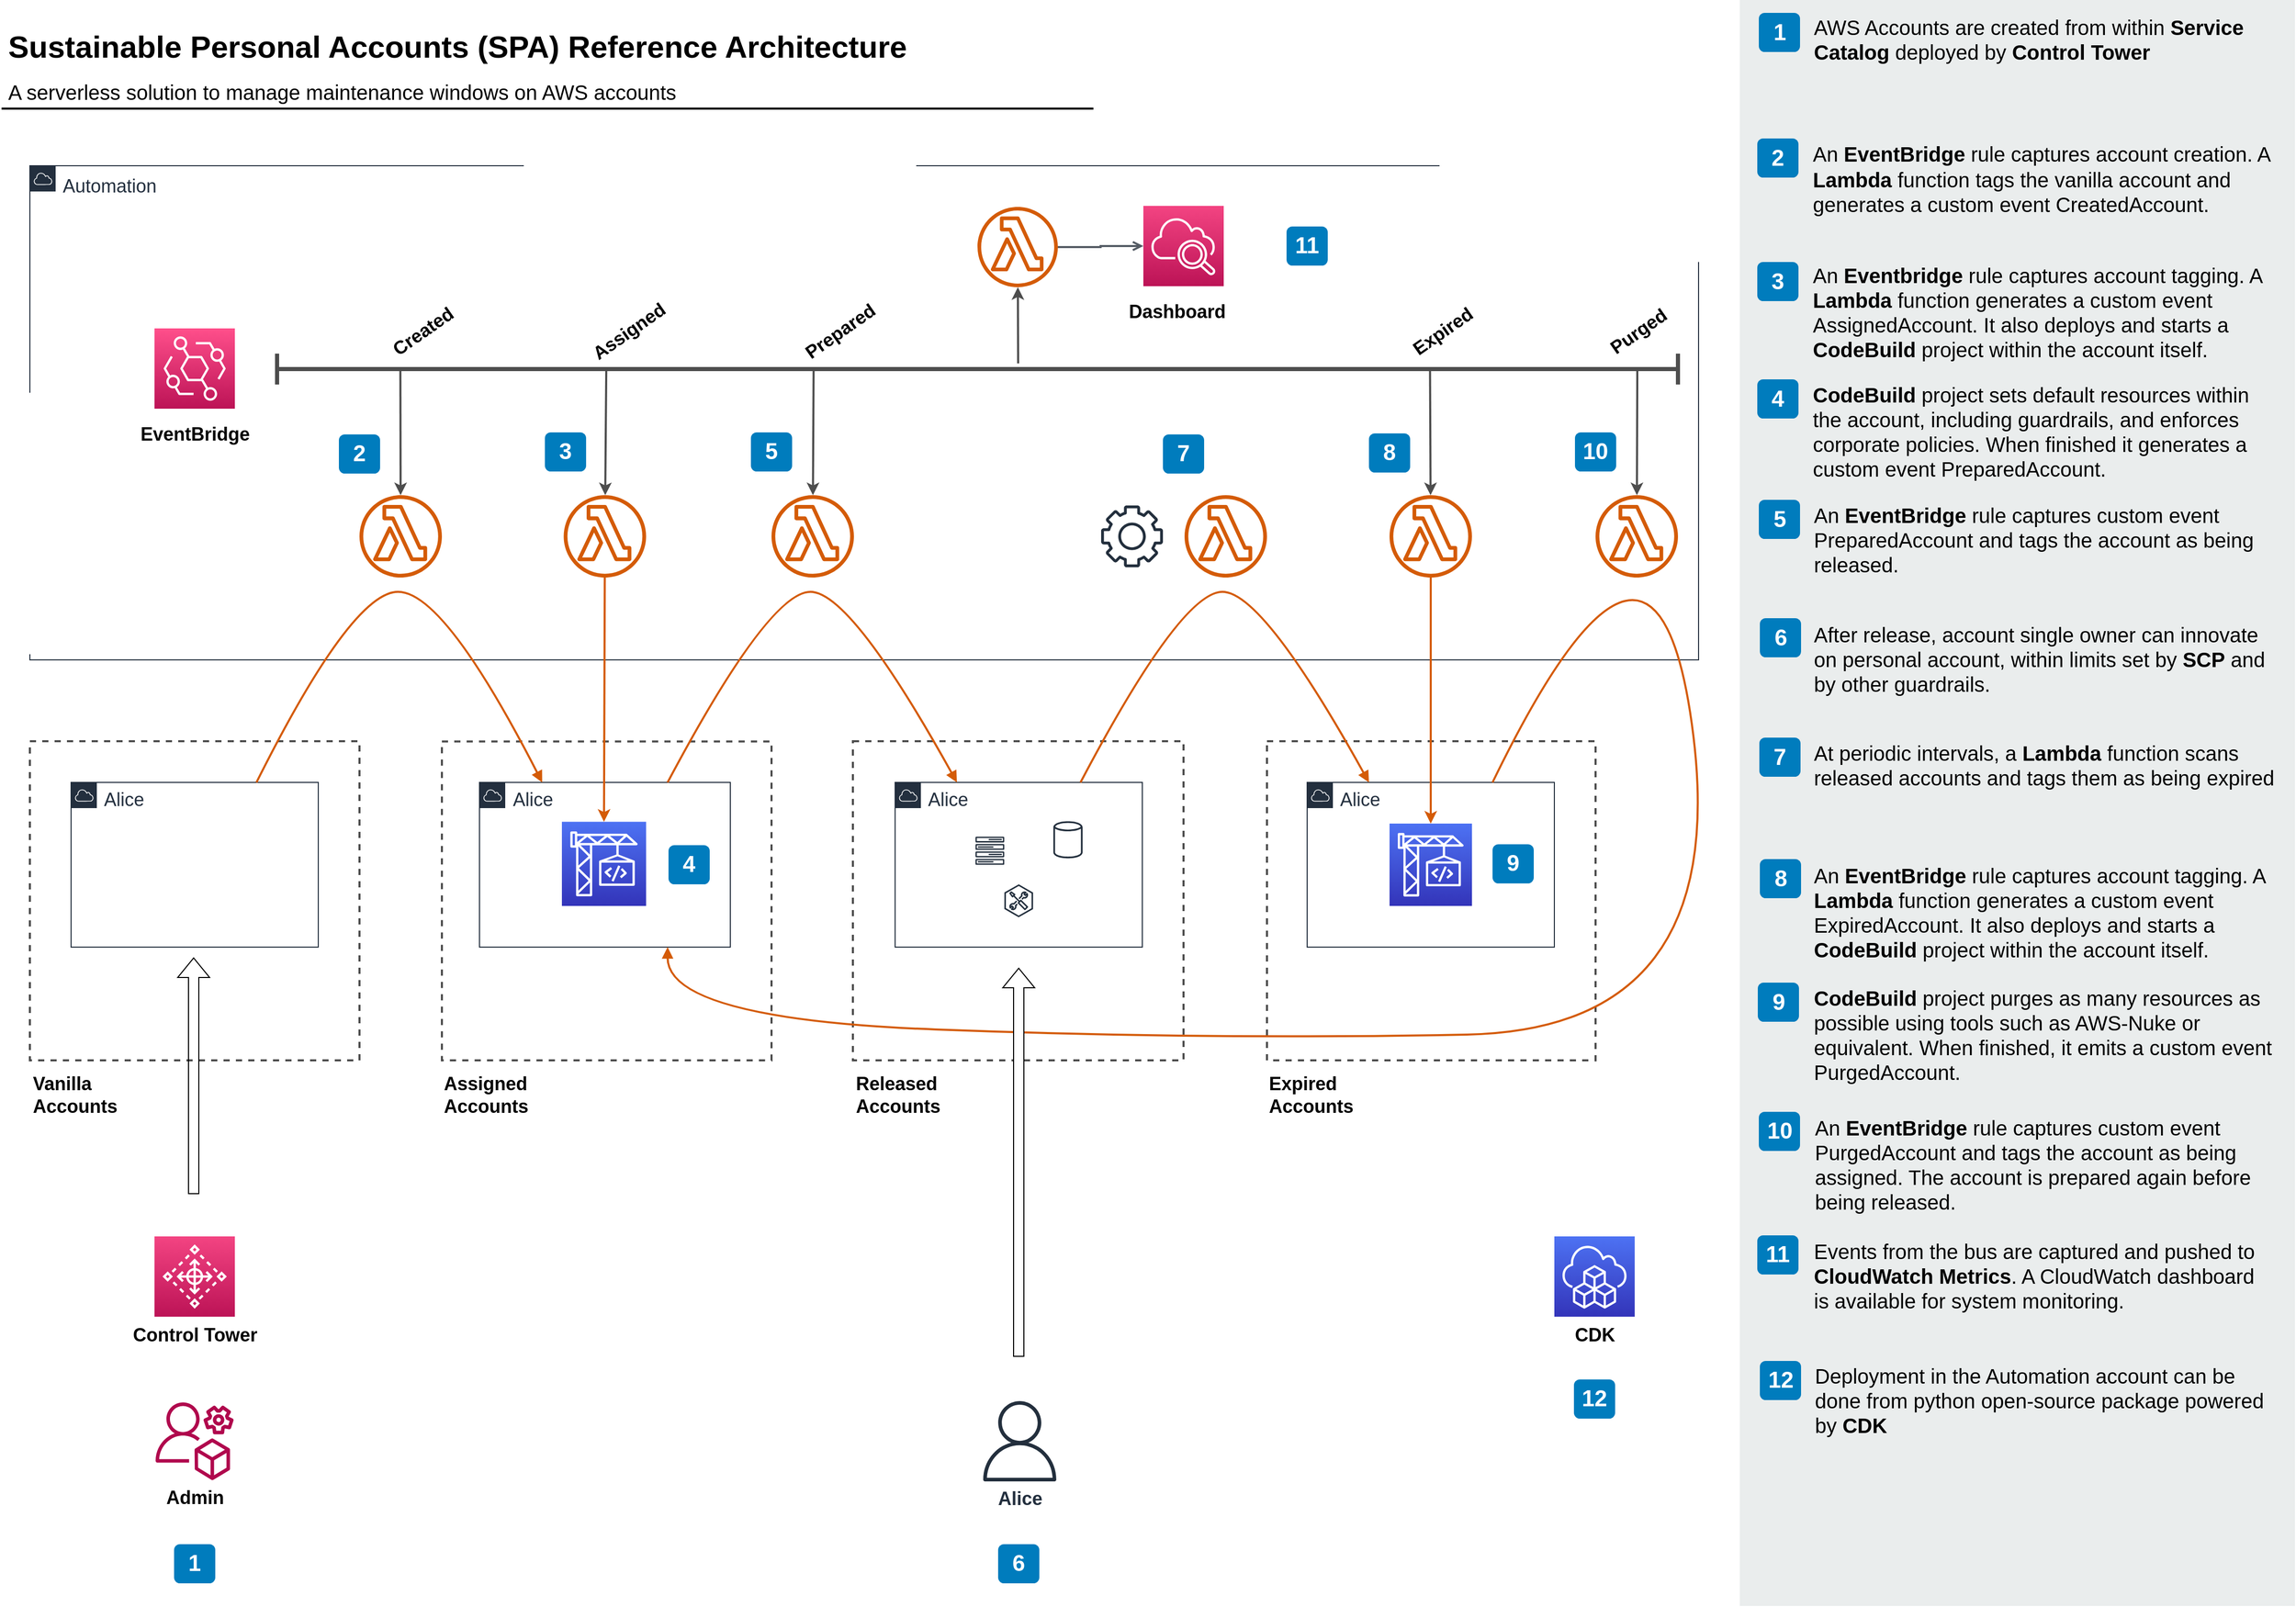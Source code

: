 <mxfile version="16.5.6" type="device"><diagram id="Ht1M8jgEwFfnCIfOTk4-" name="Page-1"><mxGraphModel dx="2310" dy="1150" grid="1" gridSize="10" guides="1" tooltips="1" connect="1" arrows="1" fold="1" page="1" pageScale="1" pageWidth="1169" pageHeight="827" math="0" shadow="0"><root><mxCell id="0"/><mxCell id="1" parent="0"/><mxCell id="lNVfGLFAs1jdNbvyQik3-2" value="&lt;font style=&quot;font-size: 18px&quot;&gt;Automation&lt;/font&gt;" style="points=[[0,0],[0.25,0],[0.5,0],[0.75,0],[1,0],[1,0.25],[1,0.5],[1,0.75],[1,1],[0.75,1],[0.5,1],[0.25,1],[0,1],[0,0.75],[0,0.5],[0,0.25]];outlineConnect=0;gradientColor=none;html=1;whiteSpace=wrap;fontSize=20;fontStyle=0;container=1;pointerEvents=0;collapsible=0;recursiveResize=0;shape=mxgraph.aws4.group;grIcon=mxgraph.aws4.group_aws_cloud;strokeColor=#232F3E;fillColor=none;verticalAlign=top;align=left;spacingLeft=30;fontColor=#232F3E;dashed=0;" vertex="1" parent="1"><mxGeometry x="80" y="201" width="1620" height="480" as="geometry"/></mxCell><mxCell id="lNVfGLFAs1jdNbvyQik3-12" value="" style="shape=crossbar;whiteSpace=wrap;html=1;rounded=1;fontSize=14;shadow=0;strokeWidth=4;strokeColor=#4D4D4D;" vertex="1" parent="lNVfGLFAs1jdNbvyQik3-2"><mxGeometry x="240" y="182.5" width="1360" height="30" as="geometry"/></mxCell><mxCell id="lNVfGLFAs1jdNbvyQik3-29" value="" style="sketch=0;outlineConnect=0;fontColor=#232F3E;gradientColor=none;fillColor=#D45B07;strokeColor=none;dashed=0;verticalLabelPosition=bottom;verticalAlign=top;align=center;html=1;fontSize=12;fontStyle=0;aspect=fixed;pointerEvents=1;shape=mxgraph.aws4.lambda_function;" vertex="1" parent="lNVfGLFAs1jdNbvyQik3-2"><mxGeometry x="320" y="320" width="80" height="80" as="geometry"/></mxCell><mxCell id="lNVfGLFAs1jdNbvyQik3-30" value="" style="sketch=0;outlineConnect=0;fontColor=#232F3E;gradientColor=none;fillColor=#D45B07;strokeColor=none;dashed=0;verticalLabelPosition=bottom;verticalAlign=top;align=center;html=1;fontSize=12;fontStyle=0;aspect=fixed;pointerEvents=1;shape=mxgraph.aws4.lambda_function;" vertex="1" parent="lNVfGLFAs1jdNbvyQik3-2"><mxGeometry x="518.25" y="320" width="80" height="80" as="geometry"/></mxCell><mxCell id="lNVfGLFAs1jdNbvyQik3-31" value="" style="sketch=0;outlineConnect=0;fontColor=#232F3E;gradientColor=none;fillColor=#D45B07;strokeColor=none;dashed=0;verticalLabelPosition=bottom;verticalAlign=top;align=center;html=1;fontSize=12;fontStyle=0;aspect=fixed;pointerEvents=1;shape=mxgraph.aws4.lambda_function;" vertex="1" parent="lNVfGLFAs1jdNbvyQik3-2"><mxGeometry x="1320" y="320" width="80" height="80" as="geometry"/></mxCell><mxCell id="lNVfGLFAs1jdNbvyQik3-32" value="" style="sketch=0;outlineConnect=0;fontColor=#232F3E;gradientColor=none;fillColor=#D45B07;strokeColor=none;dashed=0;verticalLabelPosition=bottom;verticalAlign=top;align=center;html=1;fontSize=12;fontStyle=0;aspect=fixed;pointerEvents=1;shape=mxgraph.aws4.lambda_function;" vertex="1" parent="lNVfGLFAs1jdNbvyQik3-2"><mxGeometry x="1520" y="320" width="80" height="80" as="geometry"/></mxCell><mxCell id="-QjtrjUzRDEMRZ5MF8oH-49" value="Created" style="text;html=1;resizable=0;points=[];autosize=1;align=center;verticalAlign=top;spacingTop=-4;fontSize=18;fontStyle=1;rotation=-35;" parent="lNVfGLFAs1jdNbvyQik3-2" vertex="1"><mxGeometry x="340" y="149" width="80" height="20" as="geometry"/></mxCell><mxCell id="lNVfGLFAs1jdNbvyQik3-47" value="Assigned" style="text;html=1;resizable=0;points=[];autosize=1;align=center;verticalAlign=top;spacingTop=-4;fontSize=18;fontStyle=1;rotation=-35;" vertex="1" parent="lNVfGLFAs1jdNbvyQik3-2"><mxGeometry x="530" y="149" width="100" height="20" as="geometry"/></mxCell><mxCell id="lNVfGLFAs1jdNbvyQik3-48" value="Prepared" style="text;html=1;resizable=0;points=[];autosize=1;align=center;verticalAlign=top;spacingTop=-4;fontSize=18;fontStyle=1;rotation=-35;" vertex="1" parent="lNVfGLFAs1jdNbvyQik3-2"><mxGeometry x="740" y="149" width="90" height="20" as="geometry"/></mxCell><mxCell id="lNVfGLFAs1jdNbvyQik3-49" value="Expired" style="text;html=1;resizable=0;points=[];autosize=1;align=center;verticalAlign=top;spacingTop=-4;fontSize=18;fontStyle=1;rotation=-35;" vertex="1" parent="lNVfGLFAs1jdNbvyQik3-2"><mxGeometry x="1330" y="149" width="80" height="20" as="geometry"/></mxCell><mxCell id="lNVfGLFAs1jdNbvyQik3-50" value="Purged" style="text;html=1;resizable=0;points=[];autosize=1;align=center;verticalAlign=top;spacingTop=-4;fontSize=18;fontStyle=1;rotation=-35;" vertex="1" parent="lNVfGLFAs1jdNbvyQik3-2"><mxGeometry x="1520" y="149" width="80" height="20" as="geometry"/></mxCell><mxCell id="lNVfGLFAs1jdNbvyQik3-14" value="" style="sketch=0;outlineConnect=0;fontColor=#232F3E;gradientColor=none;fillColor=#D45B07;strokeColor=none;dashed=0;verticalLabelPosition=bottom;verticalAlign=top;align=center;html=1;fontSize=12;fontStyle=0;aspect=fixed;pointerEvents=1;shape=mxgraph.aws4.lambda_function;" vertex="1" parent="lNVfGLFAs1jdNbvyQik3-2"><mxGeometry x="720" y="320" width="80" height="80" as="geometry"/></mxCell><mxCell id="lNVfGLFAs1jdNbvyQik3-33" value="" style="sketch=0;outlineConnect=0;fontColor=#232F3E;gradientColor=none;fillColor=#D45B07;strokeColor=none;dashed=0;verticalLabelPosition=bottom;verticalAlign=top;align=center;html=1;fontSize=12;fontStyle=0;aspect=fixed;pointerEvents=1;shape=mxgraph.aws4.lambda_function;" vertex="1" parent="lNVfGLFAs1jdNbvyQik3-2"><mxGeometry x="1121" y="320" width="80" height="80" as="geometry"/></mxCell><mxCell id="lNVfGLFAs1jdNbvyQik3-46" value="" style="group" vertex="1" connectable="0" parent="lNVfGLFAs1jdNbvyQik3-2"><mxGeometry x="100" y="158" width="120" height="110" as="geometry"/></mxCell><mxCell id="lNVfGLFAs1jdNbvyQik3-3" value="" style="sketch=0;points=[[0,0,0],[0.25,0,0],[0.5,0,0],[0.75,0,0],[1,0,0],[0,1,0],[0.25,1,0],[0.5,1,0],[0.75,1,0],[1,1,0],[0,0.25,0],[0,0.5,0],[0,0.75,0],[1,0.25,0],[1,0.5,0],[1,0.75,0]];outlineConnect=0;fontColor=#232F3E;gradientColor=#FF4F8B;gradientDirection=north;fillColor=#BC1356;strokeColor=#ffffff;dashed=0;verticalLabelPosition=bottom;verticalAlign=top;align=center;html=1;fontSize=12;fontStyle=0;aspect=fixed;shape=mxgraph.aws4.resourceIcon;resIcon=mxgraph.aws4.eventbridge;" vertex="1" parent="lNVfGLFAs1jdNbvyQik3-46"><mxGeometry x="21" width="78" height="78" as="geometry"/></mxCell><mxCell id="lNVfGLFAs1jdNbvyQik3-41" value="&lt;font style=&quot;font-size: 18px&quot;&gt;EventBridge&lt;/font&gt;" style="text;html=1;resizable=0;points=[];autosize=1;align=center;verticalAlign=top;spacingTop=-4;fontSize=16;fontStyle=1" vertex="1" parent="lNVfGLFAs1jdNbvyQik3-46"><mxGeometry y="90" width="120" height="20" as="geometry"/></mxCell><mxCell id="lNVfGLFAs1jdNbvyQik3-73" value="" style="sketch=0;outlineConnect=0;fontColor=#232F3E;gradientColor=none;fillColor=#232F3D;strokeColor=none;dashed=0;verticalLabelPosition=bottom;verticalAlign=top;align=center;html=1;fontSize=12;fontStyle=0;aspect=fixed;pointerEvents=1;shape=mxgraph.aws4.gear;shadow=0;" vertex="1" parent="lNVfGLFAs1jdNbvyQik3-2"><mxGeometry x="1040" y="330" width="60" height="60" as="geometry"/></mxCell><mxCell id="lNVfGLFAs1jdNbvyQik3-78" value="" style="endArrow=classic;html=1;rounded=0;fontSize=18;strokeColor=#4D4D4D;strokeWidth=2;exitX=0.088;exitY=0.45;exitDx=0;exitDy=0;exitPerimeter=0;" edge="1" parent="lNVfGLFAs1jdNbvyQik3-2" source="lNVfGLFAs1jdNbvyQik3-12" target="lNVfGLFAs1jdNbvyQik3-29"><mxGeometry width="50" height="50" relative="1" as="geometry"><mxPoint x="512" y="250" as="sourcePoint"/><mxPoint x="562" y="200" as="targetPoint"/></mxGeometry></mxCell><mxCell id="lNVfGLFAs1jdNbvyQik3-79" value="" style="endArrow=classic;html=1;rounded=0;fontSize=18;strokeColor=#4D4D4D;strokeWidth=2;exitX=0.235;exitY=0.45;exitDx=0;exitDy=0;exitPerimeter=0;" edge="1" parent="lNVfGLFAs1jdNbvyQik3-2" source="lNVfGLFAs1jdNbvyQik3-12" target="lNVfGLFAs1jdNbvyQik3-30"><mxGeometry width="50" height="50" relative="1" as="geometry"><mxPoint x="502" y="199" as="sourcePoint"/><mxPoint x="478.636" y="490" as="targetPoint"/></mxGeometry></mxCell><mxCell id="lNVfGLFAs1jdNbvyQik3-80" value="" style="endArrow=classic;html=1;rounded=0;fontSize=18;strokeColor=#4D4D4D;strokeWidth=2;exitX=0.383;exitY=0.494;exitDx=0;exitDy=0;exitPerimeter=0;" edge="1" parent="lNVfGLFAs1jdNbvyQik3-2" source="lNVfGLFAs1jdNbvyQik3-12" target="lNVfGLFAs1jdNbvyQik3-14"><mxGeometry width="50" height="50" relative="1" as="geometry"><mxPoint x="760" y="209" as="sourcePoint"/><mxPoint x="618.652" y="490" as="targetPoint"/></mxGeometry></mxCell><mxCell id="lNVfGLFAs1jdNbvyQik3-81" value="" style="endArrow=classic;html=1;rounded=0;fontSize=18;strokeColor=#4D4D4D;strokeWidth=2;exitX=0.823;exitY=0.45;exitDx=0;exitDy=0;exitPerimeter=0;" edge="1" parent="lNVfGLFAs1jdNbvyQik3-2" source="lNVfGLFAs1jdNbvyQik3-12" target="lNVfGLFAs1jdNbvyQik3-31"><mxGeometry width="50" height="50" relative="1" as="geometry"><mxPoint x="688.97" y="368.01" as="sourcePoint"/><mxPoint x="758.587" y="490" as="targetPoint"/></mxGeometry></mxCell><mxCell id="lNVfGLFAs1jdNbvyQik3-82" value="" style="endArrow=classic;html=1;rounded=0;fontSize=18;strokeColor=#4D4D4D;strokeWidth=2;exitX=0.971;exitY=0.45;exitDx=0;exitDy=0;exitPerimeter=0;" edge="1" parent="lNVfGLFAs1jdNbvyQik3-2" source="lNVfGLFAs1jdNbvyQik3-12" target="lNVfGLFAs1jdNbvyQik3-32"><mxGeometry width="50" height="50" relative="1" as="geometry"><mxPoint x="1069.77" y="371.01" as="sourcePoint"/><mxPoint x="1138.455" y="490" as="targetPoint"/></mxGeometry></mxCell><mxCell id="-QjtrjUzRDEMRZ5MF8oH-27" value="2" style="rounded=1;whiteSpace=wrap;html=1;fillColor=#007CBD;strokeColor=none;fontColor=#FFFFFF;fontStyle=1;fontSize=22;" parent="lNVfGLFAs1jdNbvyQik3-2" vertex="1"><mxGeometry x="300" y="261" width="40" height="38" as="geometry"/></mxCell><mxCell id="-QjtrjUzRDEMRZ5MF8oH-28" value="3" style="rounded=1;whiteSpace=wrap;html=1;fillColor=#007CBD;strokeColor=none;fontColor=#FFFFFF;fontStyle=1;fontSize=22;" parent="lNVfGLFAs1jdNbvyQik3-2" vertex="1"><mxGeometry x="500" y="259" width="40" height="38" as="geometry"/></mxCell><mxCell id="-QjtrjUzRDEMRZ5MF8oH-30" value="5" style="rounded=1;whiteSpace=wrap;html=1;fillColor=#007CBD;strokeColor=none;fontColor=#FFFFFF;fontStyle=1;fontSize=22;" parent="lNVfGLFAs1jdNbvyQik3-2" vertex="1"><mxGeometry x="700" y="259" width="40" height="38" as="geometry"/></mxCell><mxCell id="jZVaUwOg5UY3L9NAnvdq-33" value="7" style="rounded=1;whiteSpace=wrap;html=1;fillColor=#007CBD;strokeColor=none;fontColor=#FFFFFF;fontStyle=1;fontSize=22;" parent="lNVfGLFAs1jdNbvyQik3-2" vertex="1"><mxGeometry x="1100" y="261" width="40" height="38" as="geometry"/></mxCell><mxCell id="jZVaUwOg5UY3L9NAnvdq-36" value="10" style="rounded=1;whiteSpace=wrap;html=1;fillColor=#007CBD;strokeColor=none;fontColor=#FFFFFF;fontStyle=1;fontSize=22;" parent="lNVfGLFAs1jdNbvyQik3-2" vertex="1"><mxGeometry x="1500" y="259" width="40" height="38" as="geometry"/></mxCell><mxCell id="jZVaUwOg5UY3L9NAnvdq-34" value="8" style="rounded=1;whiteSpace=wrap;html=1;fillColor=#007CBD;strokeColor=none;fontColor=#FFFFFF;fontStyle=1;fontSize=22;" parent="lNVfGLFAs1jdNbvyQik3-2" vertex="1"><mxGeometry x="1300" y="260" width="40" height="38" as="geometry"/></mxCell><mxCell id="jZVaUwOg5UY3L9NAnvdq-37" value="11" style="rounded=1;whiteSpace=wrap;html=1;fillColor=#007CBD;strokeColor=none;fontColor=#FFFFFF;fontStyle=1;fontSize=22;" parent="lNVfGLFAs1jdNbvyQik3-2" vertex="1"><mxGeometry x="1220" y="59" width="40" height="38" as="geometry"/></mxCell><mxCell id="lNVfGLFAs1jdNbvyQik3-34" value="" style="sketch=0;outlineConnect=0;fontColor=#232F3E;gradientColor=none;fillColor=#D45B07;strokeColor=none;dashed=0;verticalLabelPosition=bottom;verticalAlign=top;align=center;html=1;fontSize=12;fontStyle=0;aspect=fixed;pointerEvents=1;shape=mxgraph.aws4.lambda_function;" vertex="1" parent="lNVfGLFAs1jdNbvyQik3-2"><mxGeometry x="920" y="40" width="78" height="78" as="geometry"/></mxCell><mxCell id="lNVfGLFAs1jdNbvyQik3-83" value="" style="endArrow=classic;html=1;rounded=0;fontSize=18;strokeColor=#4D4D4D;strokeWidth=2;exitX=0.529;exitY=0.317;exitDx=0;exitDy=0;exitPerimeter=0;" edge="1" parent="lNVfGLFAs1jdNbvyQik3-2" source="lNVfGLFAs1jdNbvyQik3-12" target="lNVfGLFAs1jdNbvyQik3-34"><mxGeometry width="50" height="50" relative="1" as="geometry"><mxPoint x="646.97" y="368.01" as="sourcePoint"/><mxPoint x="716.587" y="490" as="targetPoint"/></mxGeometry></mxCell><mxCell id="lNVfGLFAs1jdNbvyQik3-17" value="" style="sketch=0;points=[[0,0,0],[0.25,0,0],[0.5,0,0],[0.75,0,0],[1,0,0],[0,1,0],[0.25,1,0],[0.5,1,0],[0.75,1,0],[1,1,0],[0,0.25,0],[0,0.5,0],[0,0.75,0],[1,0.25,0],[1,0.5,0],[1,0.75,0]];points=[[0,0,0],[0.25,0,0],[0.5,0,0],[0.75,0,0],[1,0,0],[0,1,0],[0.25,1,0],[0.5,1,0],[0.75,1,0],[1,1,0],[0,0.25,0],[0,0.5,0],[0,0.75,0],[1,0.25,0],[1,0.5,0],[1,0.75,0]];outlineConnect=0;fontColor=#232F3E;gradientColor=#F34482;gradientDirection=north;fillColor=#BC1356;strokeColor=#ffffff;dashed=0;verticalLabelPosition=bottom;verticalAlign=top;align=center;html=1;fontSize=12;fontStyle=0;aspect=fixed;shape=mxgraph.aws4.resourceIcon;resIcon=mxgraph.aws4.cloudwatch_2;" vertex="1" parent="lNVfGLFAs1jdNbvyQik3-2"><mxGeometry x="1081" y="39" width="78" height="78" as="geometry"/></mxCell><mxCell id="SCVMTBWpLvtzJIhz15lM-3" value="" style="edgeStyle=orthogonalEdgeStyle;html=1;endArrow=open;elbow=vertical;startArrow=none;endFill=0;strokeColor=#545B64;rounded=0;fontSize=14;strokeWidth=2;entryX=0;entryY=0.5;entryDx=0;entryDy=0;entryPerimeter=0;" parent="lNVfGLFAs1jdNbvyQik3-2" source="lNVfGLFAs1jdNbvyQik3-34" target="lNVfGLFAs1jdNbvyQik3-17" edge="1"><mxGeometry width="100" relative="1" as="geometry"><mxPoint x="820" y="130" as="sourcePoint"/><mxPoint x="4.5" y="71.83" as="targetPoint"/></mxGeometry></mxCell><mxCell id="lNVfGLFAs1jdNbvyQik3-25" value="Dashboard" style="text;html=1;resizable=0;points=[];autosize=1;align=left;verticalAlign=top;spacingTop=-4;fontSize=18;fontStyle=1" vertex="1" parent="lNVfGLFAs1jdNbvyQik3-2"><mxGeometry x="1065" y="129" width="110" height="20" as="geometry"/></mxCell><mxCell id="lNVfGLFAs1jdNbvyQik3-60" value="" style="rounded=0;whiteSpace=wrap;html=1;shadow=0;fontSize=14;strokeColor=#4D4D4D;strokeWidth=2;dashed=1;fillColor=none;" vertex="1" parent="1"><mxGeometry x="80" y="760" width="320" height="310" as="geometry"/></mxCell><mxCell id="lNVfGLFAs1jdNbvyQik3-43" value="" style="rounded=0;whiteSpace=wrap;html=1;shadow=0;fontSize=14;strokeColor=#4D4D4D;strokeWidth=2;dashed=1;fillColor=none;" vertex="1" parent="1"><mxGeometry x="1281" y="760" width="319" height="310" as="geometry"/></mxCell><mxCell id="lNVfGLFAs1jdNbvyQik3-59" value="" style="rounded=0;whiteSpace=wrap;html=1;shadow=0;fontSize=14;strokeColor=#4D4D4D;strokeWidth=2;dashed=1;fillColor=none;" vertex="1" parent="1"><mxGeometry x="480" y="760.25" width="320" height="309.75" as="geometry"/></mxCell><mxCell id="lNVfGLFAs1jdNbvyQik3-58" value="" style="rounded=0;whiteSpace=wrap;html=1;shadow=0;fontSize=14;strokeColor=#4D4D4D;strokeWidth=2;dashed=1;fillColor=none;" vertex="1" parent="1"><mxGeometry x="879" y="760" width="321" height="310" as="geometry"/></mxCell><mxCell id="-QjtrjUzRDEMRZ5MF8oH-9" value="1" style="rounded=1;whiteSpace=wrap;html=1;fillColor=#007CBD;strokeColor=none;fontColor=#FFFFFF;fontStyle=1;fontSize=22;" parent="1" vertex="1"><mxGeometry x="220" y="1540" width="40" height="38" as="geometry"/></mxCell><mxCell id="-QjtrjUzRDEMRZ5MF8oH-47" value="Sustainable Personal Accounts (SPA) Reference Architecture" style="text;html=1;resizable=0;points=[];autosize=1;align=left;verticalAlign=top;spacingTop=-4;fontSize=30;fontStyle=1" parent="1" vertex="1"><mxGeometry x="56.5" y="64.5" width="890" height="40" as="geometry"/></mxCell><mxCell id="-QjtrjUzRDEMRZ5MF8oH-48" value="A serverless solution to manage maintenance windows on AWS accounts" style="text;html=1;resizable=0;points=[];autosize=1;align=left;verticalAlign=top;spacingTop=-4;fontSize=20;" parent="1" vertex="1"><mxGeometry x="56.5" y="114.5" width="660" height="30" as="geometry"/></mxCell><mxCell id="SCVMTBWpLvtzJIhz15lM-1" value="" style="line;strokeWidth=2;html=1;fontSize=14;" parent="1" vertex="1"><mxGeometry x="52.5" y="140.5" width="1060" height="10" as="geometry"/></mxCell><mxCell id="k1J5Uft5zTIaOylSxwT3-1" value="" style="rounded=0;whiteSpace=wrap;html=1;fillColor=#EAEDED;fontSize=22;fontColor=#FFFFFF;strokeColor=none;labelBackgroundColor=none;" parent="1" vertex="1"><mxGeometry x="1740" y="40" width="539" height="1560" as="geometry"/></mxCell><mxCell id="k1J5Uft5zTIaOylSxwT3-2" value="1" style="rounded=1;whiteSpace=wrap;html=1;fillColor=#007CBD;strokeColor=none;fontColor=#FFFFFF;fontStyle=1;fontSize=22;labelBackgroundColor=none;" parent="1" vertex="1"><mxGeometry x="1758.5" y="52.5" width="40" height="38" as="geometry"/></mxCell><mxCell id="k1J5Uft5zTIaOylSxwT3-3" value="2" style="rounded=1;whiteSpace=wrap;html=1;fillColor=#007CBD;strokeColor=none;fontColor=#FFFFFF;fontStyle=1;fontSize=22;labelBackgroundColor=none;" parent="1" vertex="1"><mxGeometry x="1757" y="174.5" width="40" height="38" as="geometry"/></mxCell><mxCell id="k1J5Uft5zTIaOylSxwT3-4" value="3" style="rounded=1;whiteSpace=wrap;html=1;fillColor=#007CBD;strokeColor=none;fontColor=#FFFFFF;fontStyle=1;fontSize=22;labelBackgroundColor=none;" parent="1" vertex="1"><mxGeometry x="1757" y="294.5" width="40" height="38" as="geometry"/></mxCell><mxCell id="k1J5Uft5zTIaOylSxwT3-5" value="4" style="rounded=1;whiteSpace=wrap;html=1;fillColor=#007CBD;strokeColor=none;fontColor=#FFFFFF;fontStyle=1;fontSize=22;labelBackgroundColor=none;" parent="1" vertex="1"><mxGeometry x="1757" y="408.5" width="40" height="38" as="geometry"/></mxCell><mxCell id="k1J5Uft5zTIaOylSxwT3-6" value="5" style="rounded=1;whiteSpace=wrap;html=1;fillColor=#007CBD;strokeColor=none;fontColor=#FFFFFF;fontStyle=1;fontSize=22;labelBackgroundColor=none;" parent="1" vertex="1"><mxGeometry x="1758.5" y="525.5" width="40" height="38" as="geometry"/></mxCell><mxCell id="k1J5Uft5zTIaOylSxwT3-7" value="6" style="rounded=1;whiteSpace=wrap;html=1;fillColor=#007CBD;strokeColor=none;fontColor=#FFFFFF;fontStyle=1;fontSize=22;labelBackgroundColor=none;" parent="1" vertex="1"><mxGeometry x="1759.5" y="640.5" width="40" height="38" as="geometry"/></mxCell><mxCell id="k1J5Uft5zTIaOylSxwT3-8" value="7" style="rounded=1;whiteSpace=wrap;html=1;fillColor=#007CBD;strokeColor=none;fontColor=#FFFFFF;fontStyle=1;fontSize=22;labelBackgroundColor=none;" parent="1" vertex="1"><mxGeometry x="1759" y="756.5" width="40" height="38" as="geometry"/></mxCell><mxCell id="k1J5Uft5zTIaOylSxwT3-9" value="8" style="rounded=1;whiteSpace=wrap;html=1;fillColor=#007CBD;strokeColor=none;fontColor=#FFFFFF;fontStyle=1;fontSize=22;labelBackgroundColor=none;" parent="1" vertex="1"><mxGeometry x="1759.5" y="874.5" width="40" height="38" as="geometry"/></mxCell><mxCell id="k1J5Uft5zTIaOylSxwT3-10" value="9" style="rounded=1;whiteSpace=wrap;html=1;fillColor=#007CBD;strokeColor=none;fontColor=#FFFFFF;fontStyle=1;fontSize=22;labelBackgroundColor=none;" parent="1" vertex="1"><mxGeometry x="1757.5" y="994.5" width="40" height="38" as="geometry"/></mxCell><mxCell id="k1J5Uft5zTIaOylSxwT3-11" value="&lt;span style=&quot;font-size: 20px&quot;&gt;AWS Accounts are created from within &lt;b&gt;Service Catalog&lt;/b&gt; deployed by &lt;b&gt;Control Tower&lt;/b&gt;&amp;nbsp;&lt;/span&gt;" style="text;html=1;align=left;verticalAlign=top;spacingTop=-4;fontSize=20;labelBackgroundColor=none;whiteSpace=wrap;" parent="1" vertex="1"><mxGeometry x="1810" y="52" width="449" height="118" as="geometry"/></mxCell><mxCell id="k1J5Uft5zTIaOylSxwT3-12" value="&lt;span style=&quot;font-size: 20px&quot;&gt;An &lt;b&gt;EventBridge&lt;/b&gt; rule captures account creation. A &lt;b&gt;Lambda&lt;/b&gt; function tags the vanilla account and generates a custom event CreatedAccount.&lt;/span&gt;" style="text;html=1;align=left;verticalAlign=top;spacingTop=-4;fontSize=18;labelBackgroundColor=none;whiteSpace=wrap;" parent="1" vertex="1"><mxGeometry x="1809" y="175" width="450" height="115" as="geometry"/></mxCell><mxCell id="k1J5Uft5zTIaOylSxwT3-13" value="&lt;span style=&quot;font-size: 20px&quot;&gt;An &lt;b&gt;Eventbridge&lt;/b&gt; rule captures account tagging. A &lt;b&gt;Lambda&lt;/b&gt; function generates a custom event AssignedAccount. It also deploys and starts a&amp;nbsp; &lt;b&gt;CodeBuild&lt;/b&gt; project within the account itself.&lt;/span&gt;" style="text;html=1;align=left;verticalAlign=top;spacingTop=-4;fontSize=20;labelBackgroundColor=none;whiteSpace=wrap;" parent="1" vertex="1"><mxGeometry x="1809" y="293" width="450" height="117" as="geometry"/></mxCell><mxCell id="k1J5Uft5zTIaOylSxwT3-14" value="&lt;span style=&quot;font-size: 20px&quot;&gt;&lt;b&gt;CodeBuild&lt;/b&gt; project sets default resources within the account, including guardrails, and enforces corporate policies. When finished it generates a custom event PreparedAccount.&lt;/span&gt;" style="text;html=1;align=left;verticalAlign=top;spacingTop=-4;fontSize=20;labelBackgroundColor=none;whiteSpace=wrap;" parent="1" vertex="1"><mxGeometry x="1809" y="409" width="450" height="121" as="geometry"/></mxCell><mxCell id="k1J5Uft5zTIaOylSxwT3-15" value="&lt;span style=&quot;font-size: 20px&quot;&gt;An &lt;b&gt;EventBridge&lt;/b&gt; rule captures custom event PreparedAccount and tags the account as being released.&lt;/span&gt;" style="text;html=1;align=left;verticalAlign=top;spacingTop=-4;fontSize=20;labelBackgroundColor=none;whiteSpace=wrap;" parent="1" vertex="1"><mxGeometry x="1810" y="526" width="449" height="114" as="geometry"/></mxCell><mxCell id="k1J5Uft5zTIaOylSxwT3-16" value="&lt;span style=&quot;font-size: 20px&quot;&gt;After release, account single owner can innovate on personal account, within limits set by &lt;b&gt;SCP&lt;/b&gt; and by other guardrails.&lt;/span&gt;" style="text;html=1;align=left;verticalAlign=top;spacingTop=-4;fontSize=14;labelBackgroundColor=none;whiteSpace=wrap;" parent="1" vertex="1"><mxGeometry x="1810" y="642" width="450" height="118" as="geometry"/></mxCell><mxCell id="k1J5Uft5zTIaOylSxwT3-17" value="&lt;font style=&quot;font-size: 20px&quot;&gt;At periodic intervals, a &lt;b&gt;Lambda&lt;/b&gt; function scans released accounts and tags them as being expired&lt;/font&gt;" style="text;html=1;align=left;verticalAlign=top;spacingTop=-4;fontSize=14;labelBackgroundColor=none;whiteSpace=wrap;" parent="1" vertex="1"><mxGeometry x="1810" y="757" width="449" height="113" as="geometry"/></mxCell><mxCell id="k1J5Uft5zTIaOylSxwT3-18" value="&lt;font style=&quot;font-size: 20px&quot;&gt;An &lt;b&gt;EventBridge&lt;/b&gt; rule captures account tagging. A &lt;b&gt;Lambda&lt;/b&gt; function generates a custom event ExpiredAccount. It also deploys and starts a &lt;b&gt;CodeBuild&lt;/b&gt; project within the account itself.&amp;nbsp;&lt;/font&gt;" style="text;html=1;align=left;verticalAlign=top;spacingTop=-4;fontSize=14;labelBackgroundColor=none;whiteSpace=wrap;" parent="1" vertex="1"><mxGeometry x="1810" y="876" width="449" height="124" as="geometry"/></mxCell><mxCell id="k1J5Uft5zTIaOylSxwT3-19" value="&lt;span style=&quot;font-size: 20px&quot;&gt;&lt;b&gt;CodeBuild&lt;/b&gt; project purges as many resources as possible using tools such as AWS-Nuke or equivalent. When finished, it emits a custom event PurgedAccount.&lt;/span&gt;" style="text;html=1;align=left;verticalAlign=top;spacingTop=-4;fontSize=20;labelBackgroundColor=none;whiteSpace=wrap;" parent="1" vertex="1"><mxGeometry x="1810" y="995" width="449" height="115" as="geometry"/></mxCell><mxCell id="k1J5Uft5zTIaOylSxwT3-22" value="10" style="rounded=1;whiteSpace=wrap;html=1;fillColor=#007CBD;strokeColor=none;fontColor=#FFFFFF;fontStyle=1;fontSize=22;labelBackgroundColor=none;" parent="1" vertex="1"><mxGeometry x="1758.5" y="1120" width="40" height="38" as="geometry"/></mxCell><mxCell id="k1J5Uft5zTIaOylSxwT3-23" value="&lt;font style=&quot;font-size: 20px&quot;&gt;An &lt;b&gt;EventBridge&lt;/b&gt; rule captures custom event PurgedAccount and tags the account as being assigned. The account is prepared again before being released.&lt;/font&gt;" style="text;html=1;align=left;verticalAlign=top;spacingTop=-4;fontSize=14;labelBackgroundColor=none;whiteSpace=wrap;" parent="1" vertex="1"><mxGeometry x="1811" y="1120.5" width="449" height="115" as="geometry"/></mxCell><mxCell id="k1J5Uft5zTIaOylSxwT3-24" value="11" style="rounded=1;whiteSpace=wrap;html=1;fillColor=#007CBD;strokeColor=none;fontColor=#FFFFFF;fontStyle=1;fontSize=22;labelBackgroundColor=none;" parent="1" vertex="1"><mxGeometry x="1757" y="1240" width="40" height="38" as="geometry"/></mxCell><mxCell id="k1J5Uft5zTIaOylSxwT3-25" value="&lt;font style=&quot;font-size: 20px&quot;&gt;Events from the bus are captured and pushed to &lt;b&gt;CloudWatch&lt;/b&gt; &lt;b&gt;Metrics&lt;/b&gt;. A CloudWatch dashboard is available for system monitoring.&lt;/font&gt;" style="text;html=1;align=left;verticalAlign=top;spacingTop=-4;fontSize=14;labelBackgroundColor=none;whiteSpace=wrap;" parent="1" vertex="1"><mxGeometry x="1809.5" y="1240.5" width="449" height="115" as="geometry"/></mxCell><mxCell id="lNVfGLFAs1jdNbvyQik3-21" value="" style="sketch=0;outlineConnect=0;fontColor=#232F3E;gradientColor=none;fillColor=#B0084D;strokeColor=none;dashed=0;verticalLabelPosition=bottom;verticalAlign=top;align=center;html=1;fontSize=12;fontStyle=0;aspect=fixed;pointerEvents=1;shape=mxgraph.aws4.organizations_management_account;" vertex="1" parent="1"><mxGeometry x="202.07" y="1400" width="75.85" height="80" as="geometry"/></mxCell><mxCell id="lNVfGLFAs1jdNbvyQik3-23" value="Alice" style="sketch=0;outlineConnect=0;fontColor=#232F3E;gradientColor=none;fillColor=#232F3D;strokeColor=none;dashed=0;verticalLabelPosition=bottom;verticalAlign=top;align=center;html=1;fontSize=18;fontStyle=1;aspect=fixed;pointerEvents=1;shape=mxgraph.aws4.user;" vertex="1" parent="1"><mxGeometry x="1002" y="1401" width="78" height="78" as="geometry"/></mxCell><mxCell id="lNVfGLFAs1jdNbvyQik3-35" value="Alice" style="points=[[0,0],[0.25,0],[0.5,0],[0.75,0],[1,0],[1,0.25],[1,0.5],[1,0.75],[1,1],[0.75,1],[0.5,1],[0.25,1],[0,1],[0,0.75],[0,0.5],[0,0.25]];outlineConnect=0;gradientColor=none;html=1;whiteSpace=wrap;fontSize=18;fontStyle=0;container=1;pointerEvents=0;collapsible=0;recursiveResize=0;shape=mxgraph.aws4.group;grIcon=mxgraph.aws4.group_aws_cloud;strokeColor=#232F3E;fillColor=none;verticalAlign=top;align=left;spacingLeft=30;fontColor=#232F3E;dashed=0;" vertex="1" parent="1"><mxGeometry x="120" y="800" width="240" height="160" as="geometry"/></mxCell><mxCell id="lNVfGLFAs1jdNbvyQik3-42" value="Vanilla&lt;br&gt;Accounts" style="text;html=1;resizable=0;points=[];autosize=1;align=left;verticalAlign=top;spacingTop=-4;fontSize=18;fontStyle=1" vertex="1" parent="1"><mxGeometry x="81" y="1080" width="100" height="50" as="geometry"/></mxCell><mxCell id="lNVfGLFAs1jdNbvyQik3-16" value="" style="sketch=0;points=[[0,0,0],[0.25,0,0],[0.5,0,0],[0.75,0,0],[1,0,0],[0,1,0],[0.25,1,0],[0.5,1,0],[0.75,1,0],[1,1,0],[0,0.25,0],[0,0.5,0],[0,0.75,0],[1,0.25,0],[1,0.5,0],[1,0.75,0]];outlineConnect=0;fontColor=#232F3E;gradientColor=#4D72F3;gradientDirection=north;fillColor=#3334B9;strokeColor=#ffffff;dashed=0;verticalLabelPosition=bottom;verticalAlign=top;align=center;html=1;fontSize=12;fontStyle=0;aspect=fixed;shape=mxgraph.aws4.resourceIcon;resIcon=mxgraph.aws4.cloud_development_kit;" vertex="1" parent="1"><mxGeometry x="1560" y="1241" width="78" height="78" as="geometry"/></mxCell><mxCell id="lNVfGLFAs1jdNbvyQik3-37" value="CDK" style="text;html=1;resizable=0;points=[];autosize=1;align=center;verticalAlign=top;spacingTop=-4;fontSize=18;fontStyle=1" vertex="1" parent="1"><mxGeometry x="1574" y="1324" width="50" height="20" as="geometry"/></mxCell><mxCell id="SCVMTBWpLvtzJIhz15lM-21" value="Admin" style="text;html=1;resizable=0;points=[];autosize=1;align=center;verticalAlign=top;spacingTop=-4;fontSize=18;fontStyle=1" parent="1" vertex="1"><mxGeometry x="205" y="1481.5" width="70" height="20" as="geometry"/></mxCell><mxCell id="lNVfGLFAs1jdNbvyQik3-52" value="Alice" style="points=[[0,0],[0.25,0],[0.5,0],[0.75,0],[1,0],[1,0.25],[1,0.5],[1,0.75],[1,1],[0.75,1],[0.5,1],[0.25,1],[0,1],[0,0.75],[0,0.5],[0,0.25]];outlineConnect=0;gradientColor=none;html=1;whiteSpace=wrap;fontSize=18;fontStyle=0;container=1;pointerEvents=0;collapsible=0;recursiveResize=0;shape=mxgraph.aws4.group;grIcon=mxgraph.aws4.group_aws_cloud;strokeColor=#232F3E;fillColor=none;verticalAlign=top;align=left;spacingLeft=30;fontColor=#232F3E;dashed=0;" vertex="1" parent="1"><mxGeometry x="516.5" y="800" width="243.5" height="160" as="geometry"/></mxCell><mxCell id="lNVfGLFAs1jdNbvyQik3-40" value="" style="sketch=0;points=[[0,0,0],[0.25,0,0],[0.5,0,0],[0.75,0,0],[1,0,0],[0,1,0],[0.25,1,0],[0.5,1,0],[0.75,1,0],[1,1,0],[0,0.25,0],[0,0.5,0],[0,0.75,0],[1,0.25,0],[1,0.5,0],[1,0.75,0]];outlineConnect=0;fontColor=#232F3E;gradientColor=#4D72F3;gradientDirection=north;fillColor=#3334B9;strokeColor=#ffffff;dashed=0;verticalLabelPosition=bottom;verticalAlign=top;align=center;html=1;fontSize=12;fontStyle=0;aspect=fixed;shape=mxgraph.aws4.resourceIcon;resIcon=mxgraph.aws4.codebuild;" vertex="1" parent="lNVfGLFAs1jdNbvyQik3-52"><mxGeometry x="80" y="38.25" width="81.75" height="81.75" as="geometry"/></mxCell><mxCell id="-QjtrjUzRDEMRZ5MF8oH-29" value="4" style="rounded=1;whiteSpace=wrap;html=1;fillColor=#007CBD;strokeColor=none;fontColor=#FFFFFF;fontStyle=1;fontSize=22;" parent="lNVfGLFAs1jdNbvyQik3-52" vertex="1"><mxGeometry x="183.5" y="61.0" width="40" height="38" as="geometry"/></mxCell><mxCell id="lNVfGLFAs1jdNbvyQik3-53" value="Alice" style="points=[[0,0],[0.25,0],[0.5,0],[0.75,0],[1,0],[1,0.25],[1,0.5],[1,0.75],[1,1],[0.75,1],[0.5,1],[0.25,1],[0,1],[0,0.75],[0,0.5],[0,0.25]];outlineConnect=0;gradientColor=none;html=1;whiteSpace=wrap;fontSize=18;fontStyle=0;container=1;pointerEvents=0;collapsible=0;recursiveResize=0;shape=mxgraph.aws4.group;grIcon=mxgraph.aws4.group_aws_cloud;strokeColor=#232F3E;fillColor=none;verticalAlign=top;align=left;spacingLeft=30;fontColor=#232F3E;dashed=0;" vertex="1" parent="1"><mxGeometry x="920" y="800" width="240" height="160" as="geometry"/></mxCell><mxCell id="lNVfGLFAs1jdNbvyQik3-86" value="" style="sketch=0;outlineConnect=0;fontColor=#232F3E;gradientColor=none;fillColor=#232F3D;strokeColor=none;dashed=0;verticalLabelPosition=bottom;verticalAlign=top;align=center;html=1;fontSize=12;fontStyle=0;aspect=fixed;pointerEvents=1;shape=mxgraph.aws4.generic_database;shadow=0;" vertex="1" parent="lNVfGLFAs1jdNbvyQik3-53"><mxGeometry x="153.63" y="37" width="28.37" height="37.5" as="geometry"/></mxCell><mxCell id="lNVfGLFAs1jdNbvyQik3-88" value="" style="sketch=0;outlineConnect=0;fontColor=#232F3E;gradientColor=none;fillColor=#232F3D;strokeColor=none;dashed=0;verticalLabelPosition=bottom;verticalAlign=top;align=center;html=1;fontSize=12;fontStyle=0;aspect=fixed;pointerEvents=1;shape=mxgraph.aws4.external_toolkit;shadow=0;" vertex="1" parent="lNVfGLFAs1jdNbvyQik3-53"><mxGeometry x="106" y="98.94" width="28" height="32.12" as="geometry"/></mxCell><mxCell id="lNVfGLFAs1jdNbvyQik3-87" value="" style="sketch=0;outlineConnect=0;fontColor=#232F3E;gradientColor=none;fillColor=#232F3D;strokeColor=none;dashed=0;verticalLabelPosition=bottom;verticalAlign=top;align=center;html=1;fontSize=12;fontStyle=0;aspect=fixed;pointerEvents=1;shape=mxgraph.aws4.forums;shadow=0;" vertex="1" parent="lNVfGLFAs1jdNbvyQik3-53"><mxGeometry x="78" y="52.72" width="28" height="27.28" as="geometry"/></mxCell><mxCell id="lNVfGLFAs1jdNbvyQik3-54" value="Alice" style="points=[[0,0],[0.25,0],[0.5,0],[0.75,0],[1,0],[1,0.25],[1,0.5],[1,0.75],[1,1],[0.75,1],[0.5,1],[0.25,1],[0,1],[0,0.75],[0,0.5],[0,0.25]];outlineConnect=0;gradientColor=none;html=1;whiteSpace=wrap;fontSize=18;fontStyle=0;container=1;pointerEvents=0;collapsible=0;recursiveResize=0;shape=mxgraph.aws4.group;grIcon=mxgraph.aws4.group_aws_cloud;strokeColor=#232F3E;fillColor=none;verticalAlign=top;align=left;spacingLeft=30;fontColor=#232F3E;dashed=0;" vertex="1" parent="1"><mxGeometry x="1320" y="800" width="240" height="160" as="geometry"/></mxCell><mxCell id="lNVfGLFAs1jdNbvyQik3-15" value="" style="sketch=0;points=[[0,0,0],[0.25,0,0],[0.5,0,0],[0.75,0,0],[1,0,0],[0,1,0],[0.25,1,0],[0.5,1,0],[0.75,1,0],[1,1,0],[0,0.25,0],[0,0.5,0],[0,0.75,0],[1,0.25,0],[1,0.5,0],[1,0.75,0]];outlineConnect=0;fontColor=#232F3E;gradientColor=#4D72F3;gradientDirection=north;fillColor=#3334B9;strokeColor=#ffffff;dashed=0;verticalLabelPosition=bottom;verticalAlign=top;align=center;html=1;fontSize=12;fontStyle=0;aspect=fixed;shape=mxgraph.aws4.resourceIcon;resIcon=mxgraph.aws4.codebuild;" vertex="1" parent="lNVfGLFAs1jdNbvyQik3-54"><mxGeometry x="80" y="40" width="80" height="80" as="geometry"/></mxCell><mxCell id="jZVaUwOg5UY3L9NAnvdq-35" value="9" style="rounded=1;whiteSpace=wrap;html=1;fillColor=#007CBD;strokeColor=none;fontColor=#FFFFFF;fontStyle=1;fontSize=22;" parent="lNVfGLFAs1jdNbvyQik3-54" vertex="1"><mxGeometry x="180" y="60.13" width="40" height="38" as="geometry"/></mxCell><mxCell id="lNVfGLFAs1jdNbvyQik3-57" value="" style="shape=flexArrow;endArrow=classic;html=1;rounded=0;fontSize=18;" edge="1" parent="1"><mxGeometry width="50" height="50" relative="1" as="geometry"><mxPoint x="239" y="1200" as="sourcePoint"/><mxPoint x="239" y="970" as="targetPoint"/></mxGeometry></mxCell><mxCell id="lNVfGLFAs1jdNbvyQik3-61" value="" style="curved=1;endArrow=block;html=1;rounded=0;fontSize=18;strokeColor=#D45B07;strokeWidth=2;endFill=1;exitX=0.75;exitY=0;exitDx=0;exitDy=0;entryX=0.25;entryY=0;entryDx=0;entryDy=0;" edge="1" parent="1" source="lNVfGLFAs1jdNbvyQik3-35" target="lNVfGLFAs1jdNbvyQik3-52"><mxGeometry width="50" height="50" relative="1" as="geometry"><mxPoint x="400" y="800" as="sourcePoint"/><mxPoint x="560" y="800" as="targetPoint"/><Array as="points"><mxPoint x="390" y="620"/><mxPoint x="480" y="610"/></Array></mxGeometry></mxCell><mxCell id="lNVfGLFAs1jdNbvyQik3-64" value="" style="curved=1;endArrow=block;html=1;rounded=0;fontSize=18;strokeColor=#D45B07;strokeWidth=2;endFill=1;entryX=0.25;entryY=0;entryDx=0;entryDy=0;exitX=0.75;exitY=0;exitDx=0;exitDy=0;" edge="1" parent="1" source="lNVfGLFAs1jdNbvyQik3-52" target="lNVfGLFAs1jdNbvyQik3-53"><mxGeometry width="50" height="50" relative="1" as="geometry"><mxPoint x="660" y="800" as="sourcePoint"/><mxPoint x="830.12" y="779.98" as="targetPoint"/><Array as="points"><mxPoint x="800" y="610"/><mxPoint x="880" y="620"/></Array></mxGeometry></mxCell><mxCell id="lNVfGLFAs1jdNbvyQik3-65" value="" style="curved=1;endArrow=block;html=1;rounded=0;fontSize=18;entryX=0.25;entryY=0;entryDx=0;entryDy=0;exitX=0.75;exitY=0;exitDx=0;exitDy=0;strokeColor=#D45B07;strokeWidth=2;endFill=1;" edge="1" parent="1" source="lNVfGLFAs1jdNbvyQik3-53" target="lNVfGLFAs1jdNbvyQik3-54"><mxGeometry width="50" height="50" relative="1" as="geometry"><mxPoint x="919.88" y="790.97" as="sourcePoint"/><mxPoint x="1090" y="780.98" as="targetPoint"/><Array as="points"><mxPoint x="1200" y="610"/><mxPoint x="1280" y="620"/></Array></mxGeometry></mxCell><mxCell id="lNVfGLFAs1jdNbvyQik3-69" value="" style="endArrow=classic;html=1;rounded=0;fontSize=18;strokeColor=#D45B07;strokeWidth=2;entryX=0.5;entryY=0;entryDx=0;entryDy=0;entryPerimeter=0;" edge="1" parent="1" source="lNVfGLFAs1jdNbvyQik3-31" target="lNVfGLFAs1jdNbvyQik3-15"><mxGeometry width="50" height="50" relative="1" as="geometry"><mxPoint x="690" y="730" as="sourcePoint"/><mxPoint x="740" y="680" as="targetPoint"/></mxGeometry></mxCell><mxCell id="lNVfGLFAs1jdNbvyQik3-70" value="" style="endArrow=classic;html=1;rounded=0;fontSize=18;strokeColor=#D45B07;strokeWidth=2;entryX=0.5;entryY=0;entryDx=0;entryDy=0;entryPerimeter=0;" edge="1" parent="1" source="lNVfGLFAs1jdNbvyQik3-30" target="lNVfGLFAs1jdNbvyQik3-40"><mxGeometry width="50" height="50" relative="1" as="geometry"><mxPoint x="1168.897" y="490" as="sourcePoint"/><mxPoint x="760" y="700" as="targetPoint"/></mxGeometry></mxCell><mxCell id="lNVfGLFAs1jdNbvyQik3-85" value="" style="curved=1;endArrow=block;html=1;rounded=0;fontSize=18;exitX=0.75;exitY=0;exitDx=0;exitDy=0;strokeColor=#D45B07;strokeWidth=2;endFill=1;entryX=0.75;entryY=1;entryDx=0;entryDy=0;" edge="1" parent="1" source="lNVfGLFAs1jdNbvyQik3-54" target="lNVfGLFAs1jdNbvyQik3-52"><mxGeometry width="50" height="50" relative="1" as="geometry"><mxPoint x="1180" y="789.97" as="sourcePoint"/><mxPoint x="330" y="1110" as="targetPoint"/><Array as="points"><mxPoint x="1660" y="470"/><mxPoint x="1730" y="1040"/><mxPoint x="1220" y="1050"/><mxPoint x="699" y="1030"/></Array></mxGeometry></mxCell><mxCell id="lNVfGLFAs1jdNbvyQik3-56" value="" style="shape=flexArrow;endArrow=classic;html=1;rounded=0;fontSize=18;fillColor=default;" edge="1" parent="1"><mxGeometry width="50" height="50" relative="1" as="geometry"><mxPoint x="1040" y="1358" as="sourcePoint"/><mxPoint x="1040" y="980" as="targetPoint"/></mxGeometry></mxCell><mxCell id="lNVfGLFAs1jdNbvyQik3-18" value="" style="sketch=0;points=[[0,0,0],[0.25,0,0],[0.5,0,0],[0.75,0,0],[1,0,0],[0,1,0],[0.25,1,0],[0.5,1,0],[0.75,1,0],[1,1,0],[0,0.25,0],[0,0.5,0],[0,0.75,0],[1,0.25,0],[1,0.5,0],[1,0.75,0]];points=[[0,0,0],[0.25,0,0],[0.5,0,0],[0.75,0,0],[1,0,0],[0,1,0],[0.25,1,0],[0.5,1,0],[0.75,1,0],[1,1,0],[0,0.25,0],[0,0.5,0],[0,0.75,0],[1,0.25,0],[1,0.5,0],[1,0.75,0]];outlineConnect=0;fontColor=#232F3E;gradientColor=#F34482;gradientDirection=north;fillColor=#BC1356;strokeColor=#ffffff;dashed=0;verticalLabelPosition=bottom;verticalAlign=top;align=center;html=1;fontSize=12;fontStyle=0;aspect=fixed;shape=mxgraph.aws4.resourceIcon;resIcon=mxgraph.aws4.control_tower;" vertex="1" parent="1"><mxGeometry x="200.99" y="1241" width="78" height="78" as="geometry"/></mxCell><mxCell id="lNVfGLFAs1jdNbvyQik3-39" value="Control Tower" style="text;html=1;resizable=0;points=[];autosize=1;align=center;verticalAlign=top;spacingTop=-4;fontSize=18;fontStyle=1" vertex="1" parent="1"><mxGeometry x="169.99" y="1324" width="140" height="20" as="geometry"/></mxCell><mxCell id="lNVfGLFAs1jdNbvyQik3-90" value="Assigned&lt;br&gt;Accounts" style="text;html=1;resizable=0;points=[];autosize=1;align=left;verticalAlign=top;spacingTop=-4;fontSize=18;fontStyle=1" vertex="1" parent="1"><mxGeometry x="480" y="1080" width="100" height="50" as="geometry"/></mxCell><mxCell id="lNVfGLFAs1jdNbvyQik3-91" value="&lt;div&gt;&lt;span&gt;Released&lt;/span&gt;&lt;/div&gt;&lt;div&gt;&lt;span&gt;Accounts&lt;/span&gt;&lt;/div&gt;" style="text;html=1;resizable=0;points=[];autosize=1;align=left;verticalAlign=top;spacingTop=-4;fontSize=18;fontStyle=1" vertex="1" parent="1"><mxGeometry x="880" y="1080" width="100" height="50" as="geometry"/></mxCell><mxCell id="lNVfGLFAs1jdNbvyQik3-92" value="&lt;div&gt;&lt;span&gt;Expired&lt;/span&gt;&lt;/div&gt;&lt;div&gt;&lt;span&gt;Accounts&lt;/span&gt;&lt;/div&gt;" style="text;html=1;resizable=0;points=[];autosize=1;align=left;verticalAlign=top;spacingTop=-4;fontSize=18;fontStyle=1" vertex="1" parent="1"><mxGeometry x="1281" y="1080" width="100" height="50" as="geometry"/></mxCell><mxCell id="jZVaUwOg5UY3L9NAnvdq-32" value="6" style="rounded=1;whiteSpace=wrap;html=1;fillColor=#007CBD;strokeColor=none;fontColor=#FFFFFF;fontStyle=1;fontSize=22;" parent="1" vertex="1"><mxGeometry x="1020" y="1540" width="40" height="38" as="geometry"/></mxCell><mxCell id="lNVfGLFAs1jdNbvyQik3-100" value="12" style="rounded=1;whiteSpace=wrap;html=1;fillColor=#007CBD;strokeColor=none;fontColor=#FFFFFF;fontStyle=1;fontSize=22;labelBackgroundColor=none;" vertex="1" parent="1"><mxGeometry x="1759.5" y="1362" width="40" height="38" as="geometry"/></mxCell><mxCell id="lNVfGLFAs1jdNbvyQik3-101" value="&lt;font style=&quot;font-size: 20px&quot;&gt;Deployment in the Automation account can be done from python open-source package powered by &lt;b&gt;CDK&lt;/b&gt;&lt;/font&gt;" style="text;html=1;align=left;verticalAlign=top;spacingTop=-4;fontSize=14;labelBackgroundColor=none;whiteSpace=wrap;" vertex="1" parent="1"><mxGeometry x="1811" y="1362" width="449" height="115" as="geometry"/></mxCell><mxCell id="lNVfGLFAs1jdNbvyQik3-102" value="12" style="rounded=1;whiteSpace=wrap;html=1;fillColor=#007CBD;strokeColor=none;fontColor=#FFFFFF;fontStyle=1;fontSize=22;labelBackgroundColor=none;" vertex="1" parent="1"><mxGeometry x="1579" y="1380" width="40" height="38" as="geometry"/></mxCell></root></mxGraphModel></diagram></mxfile>